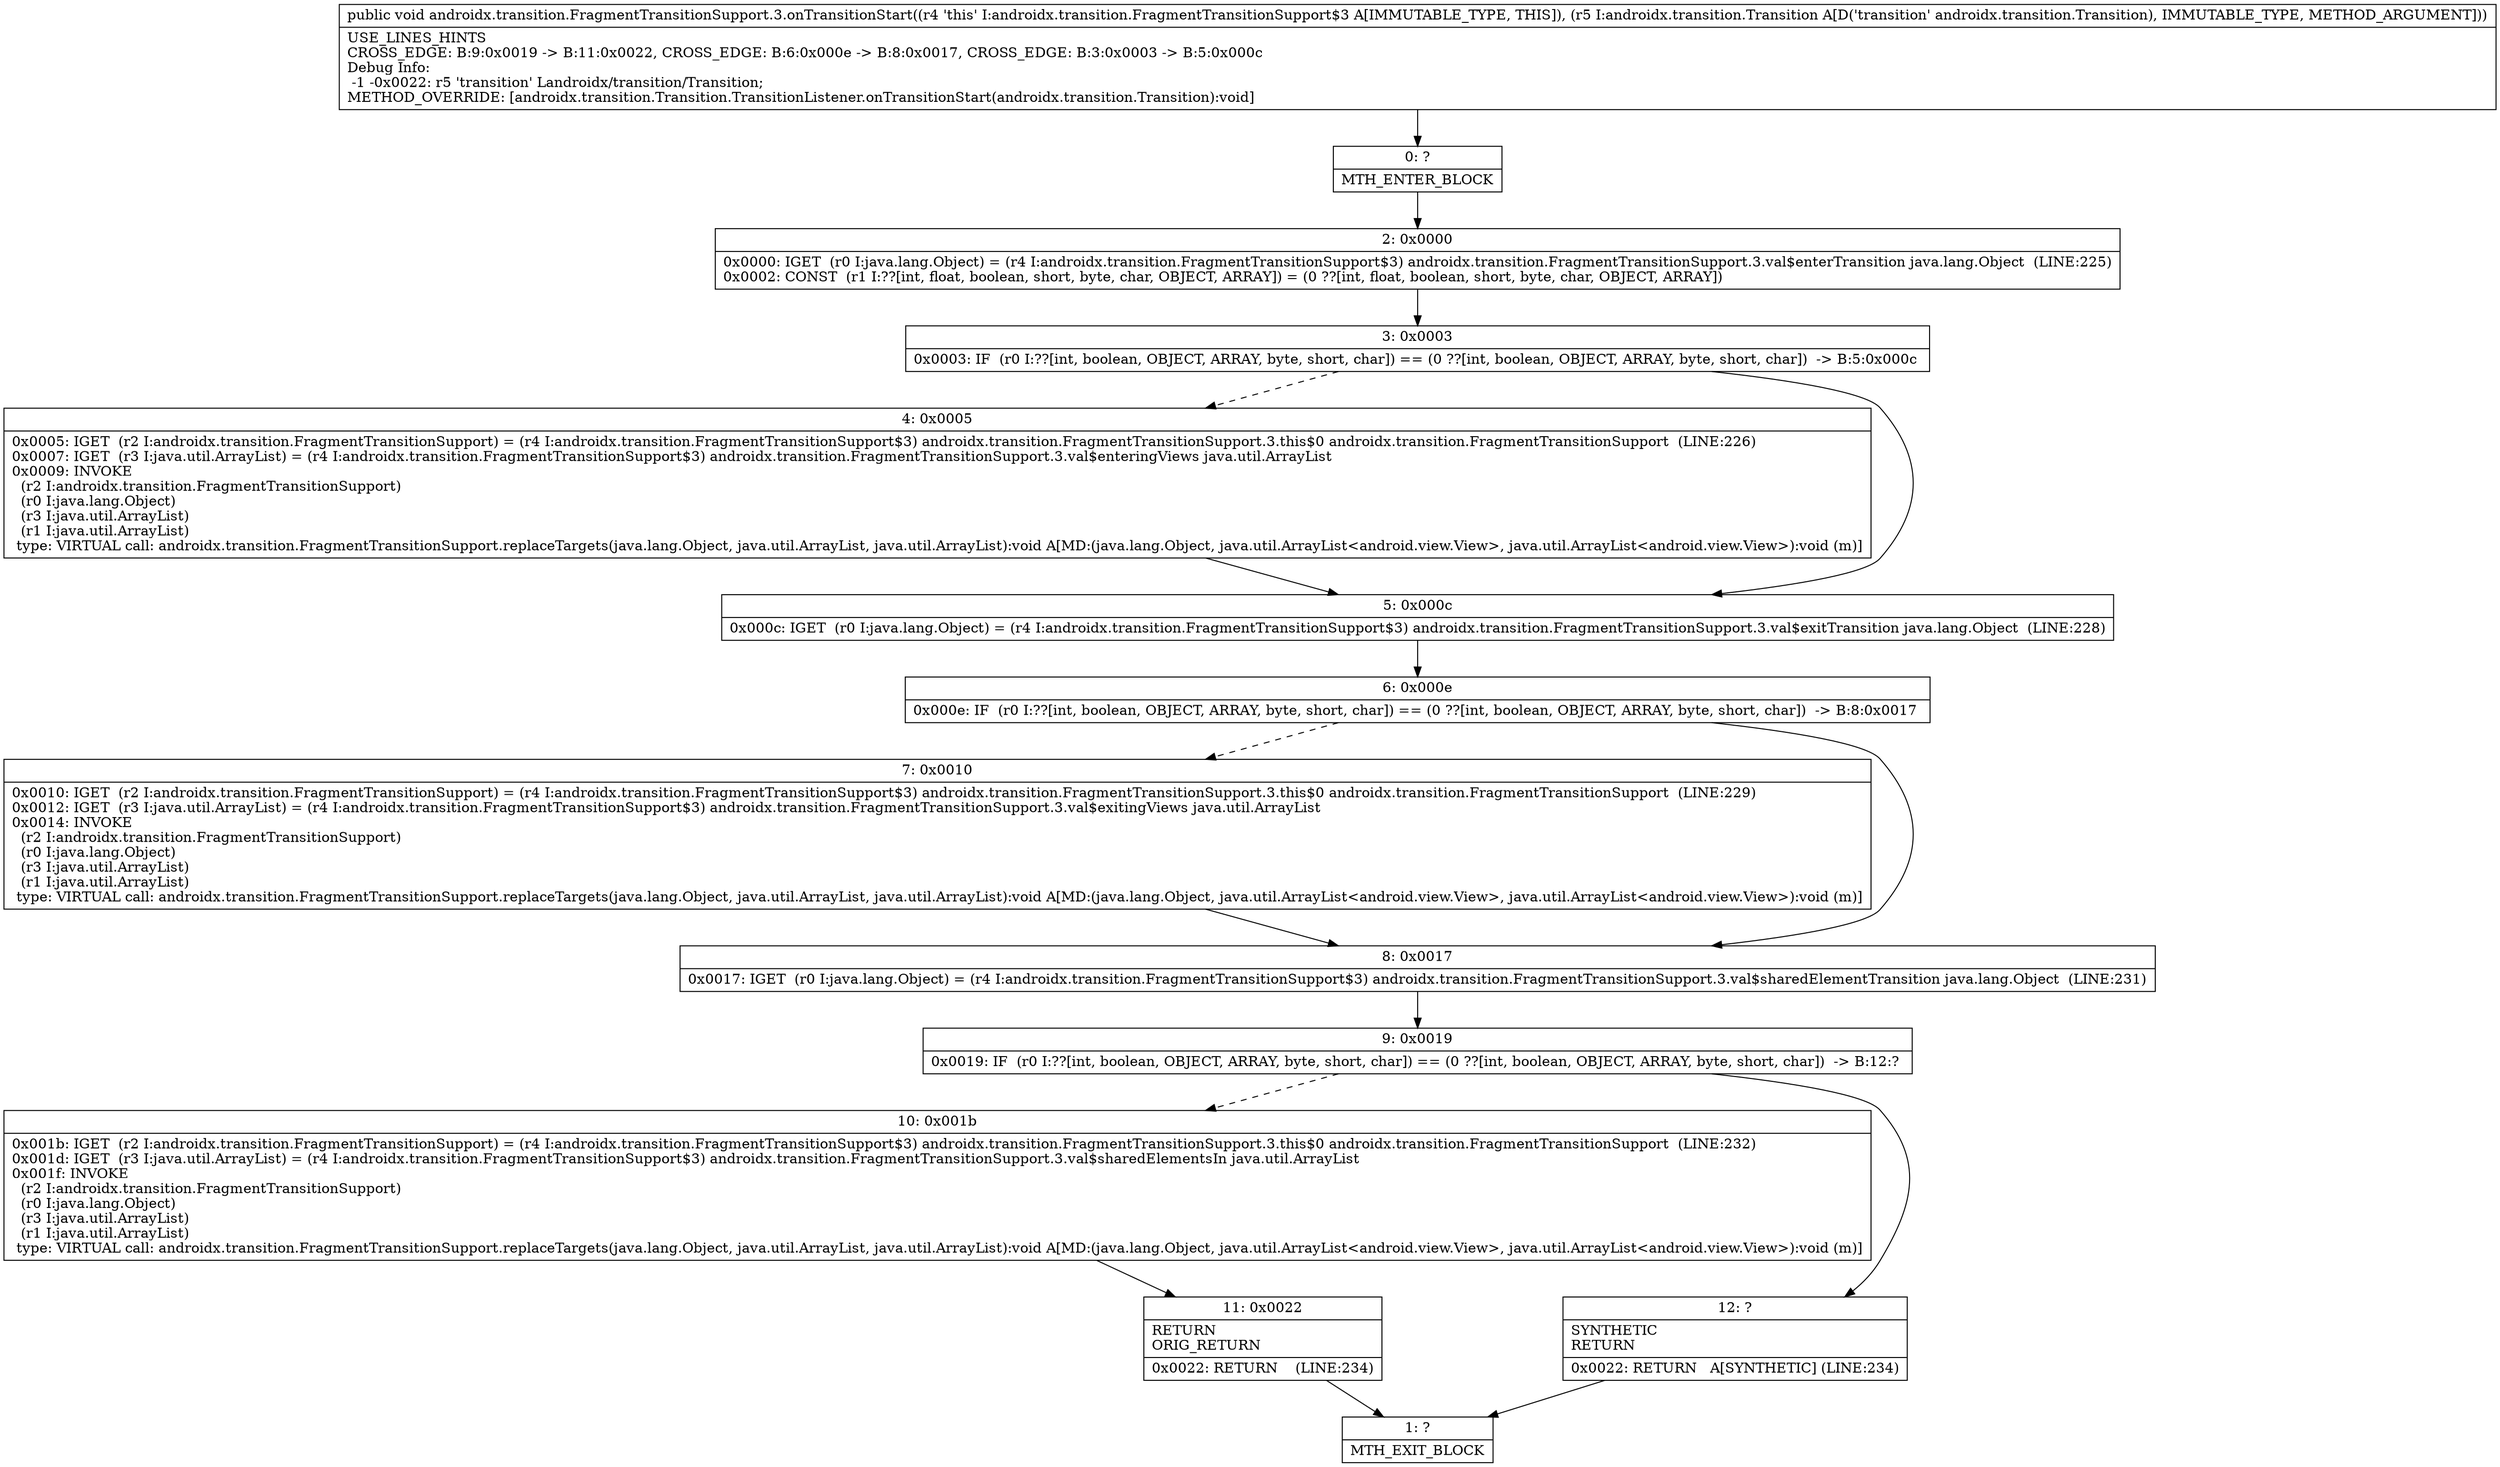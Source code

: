 digraph "CFG forandroidx.transition.FragmentTransitionSupport.3.onTransitionStart(Landroidx\/transition\/Transition;)V" {
Node_0 [shape=record,label="{0\:\ ?|MTH_ENTER_BLOCK\l}"];
Node_2 [shape=record,label="{2\:\ 0x0000|0x0000: IGET  (r0 I:java.lang.Object) = (r4 I:androidx.transition.FragmentTransitionSupport$3) androidx.transition.FragmentTransitionSupport.3.val$enterTransition java.lang.Object  (LINE:225)\l0x0002: CONST  (r1 I:??[int, float, boolean, short, byte, char, OBJECT, ARRAY]) = (0 ??[int, float, boolean, short, byte, char, OBJECT, ARRAY]) \l}"];
Node_3 [shape=record,label="{3\:\ 0x0003|0x0003: IF  (r0 I:??[int, boolean, OBJECT, ARRAY, byte, short, char]) == (0 ??[int, boolean, OBJECT, ARRAY, byte, short, char])  \-\> B:5:0x000c \l}"];
Node_4 [shape=record,label="{4\:\ 0x0005|0x0005: IGET  (r2 I:androidx.transition.FragmentTransitionSupport) = (r4 I:androidx.transition.FragmentTransitionSupport$3) androidx.transition.FragmentTransitionSupport.3.this$0 androidx.transition.FragmentTransitionSupport  (LINE:226)\l0x0007: IGET  (r3 I:java.util.ArrayList) = (r4 I:androidx.transition.FragmentTransitionSupport$3) androidx.transition.FragmentTransitionSupport.3.val$enteringViews java.util.ArrayList \l0x0009: INVOKE  \l  (r2 I:androidx.transition.FragmentTransitionSupport)\l  (r0 I:java.lang.Object)\l  (r3 I:java.util.ArrayList)\l  (r1 I:java.util.ArrayList)\l type: VIRTUAL call: androidx.transition.FragmentTransitionSupport.replaceTargets(java.lang.Object, java.util.ArrayList, java.util.ArrayList):void A[MD:(java.lang.Object, java.util.ArrayList\<android.view.View\>, java.util.ArrayList\<android.view.View\>):void (m)]\l}"];
Node_5 [shape=record,label="{5\:\ 0x000c|0x000c: IGET  (r0 I:java.lang.Object) = (r4 I:androidx.transition.FragmentTransitionSupport$3) androidx.transition.FragmentTransitionSupport.3.val$exitTransition java.lang.Object  (LINE:228)\l}"];
Node_6 [shape=record,label="{6\:\ 0x000e|0x000e: IF  (r0 I:??[int, boolean, OBJECT, ARRAY, byte, short, char]) == (0 ??[int, boolean, OBJECT, ARRAY, byte, short, char])  \-\> B:8:0x0017 \l}"];
Node_7 [shape=record,label="{7\:\ 0x0010|0x0010: IGET  (r2 I:androidx.transition.FragmentTransitionSupport) = (r4 I:androidx.transition.FragmentTransitionSupport$3) androidx.transition.FragmentTransitionSupport.3.this$0 androidx.transition.FragmentTransitionSupport  (LINE:229)\l0x0012: IGET  (r3 I:java.util.ArrayList) = (r4 I:androidx.transition.FragmentTransitionSupport$3) androidx.transition.FragmentTransitionSupport.3.val$exitingViews java.util.ArrayList \l0x0014: INVOKE  \l  (r2 I:androidx.transition.FragmentTransitionSupport)\l  (r0 I:java.lang.Object)\l  (r3 I:java.util.ArrayList)\l  (r1 I:java.util.ArrayList)\l type: VIRTUAL call: androidx.transition.FragmentTransitionSupport.replaceTargets(java.lang.Object, java.util.ArrayList, java.util.ArrayList):void A[MD:(java.lang.Object, java.util.ArrayList\<android.view.View\>, java.util.ArrayList\<android.view.View\>):void (m)]\l}"];
Node_8 [shape=record,label="{8\:\ 0x0017|0x0017: IGET  (r0 I:java.lang.Object) = (r4 I:androidx.transition.FragmentTransitionSupport$3) androidx.transition.FragmentTransitionSupport.3.val$sharedElementTransition java.lang.Object  (LINE:231)\l}"];
Node_9 [shape=record,label="{9\:\ 0x0019|0x0019: IF  (r0 I:??[int, boolean, OBJECT, ARRAY, byte, short, char]) == (0 ??[int, boolean, OBJECT, ARRAY, byte, short, char])  \-\> B:12:? \l}"];
Node_10 [shape=record,label="{10\:\ 0x001b|0x001b: IGET  (r2 I:androidx.transition.FragmentTransitionSupport) = (r4 I:androidx.transition.FragmentTransitionSupport$3) androidx.transition.FragmentTransitionSupport.3.this$0 androidx.transition.FragmentTransitionSupport  (LINE:232)\l0x001d: IGET  (r3 I:java.util.ArrayList) = (r4 I:androidx.transition.FragmentTransitionSupport$3) androidx.transition.FragmentTransitionSupport.3.val$sharedElementsIn java.util.ArrayList \l0x001f: INVOKE  \l  (r2 I:androidx.transition.FragmentTransitionSupport)\l  (r0 I:java.lang.Object)\l  (r3 I:java.util.ArrayList)\l  (r1 I:java.util.ArrayList)\l type: VIRTUAL call: androidx.transition.FragmentTransitionSupport.replaceTargets(java.lang.Object, java.util.ArrayList, java.util.ArrayList):void A[MD:(java.lang.Object, java.util.ArrayList\<android.view.View\>, java.util.ArrayList\<android.view.View\>):void (m)]\l}"];
Node_11 [shape=record,label="{11\:\ 0x0022|RETURN\lORIG_RETURN\l|0x0022: RETURN    (LINE:234)\l}"];
Node_1 [shape=record,label="{1\:\ ?|MTH_EXIT_BLOCK\l}"];
Node_12 [shape=record,label="{12\:\ ?|SYNTHETIC\lRETURN\l|0x0022: RETURN   A[SYNTHETIC] (LINE:234)\l}"];
MethodNode[shape=record,label="{public void androidx.transition.FragmentTransitionSupport.3.onTransitionStart((r4 'this' I:androidx.transition.FragmentTransitionSupport$3 A[IMMUTABLE_TYPE, THIS]), (r5 I:androidx.transition.Transition A[D('transition' androidx.transition.Transition), IMMUTABLE_TYPE, METHOD_ARGUMENT]))  | USE_LINES_HINTS\lCROSS_EDGE: B:9:0x0019 \-\> B:11:0x0022, CROSS_EDGE: B:6:0x000e \-\> B:8:0x0017, CROSS_EDGE: B:3:0x0003 \-\> B:5:0x000c\lDebug Info:\l  \-1 \-0x0022: r5 'transition' Landroidx\/transition\/Transition;\lMETHOD_OVERRIDE: [androidx.transition.Transition.TransitionListener.onTransitionStart(androidx.transition.Transition):void]\l}"];
MethodNode -> Node_0;Node_0 -> Node_2;
Node_2 -> Node_3;
Node_3 -> Node_4[style=dashed];
Node_3 -> Node_5;
Node_4 -> Node_5;
Node_5 -> Node_6;
Node_6 -> Node_7[style=dashed];
Node_6 -> Node_8;
Node_7 -> Node_8;
Node_8 -> Node_9;
Node_9 -> Node_10[style=dashed];
Node_9 -> Node_12;
Node_10 -> Node_11;
Node_11 -> Node_1;
Node_12 -> Node_1;
}

